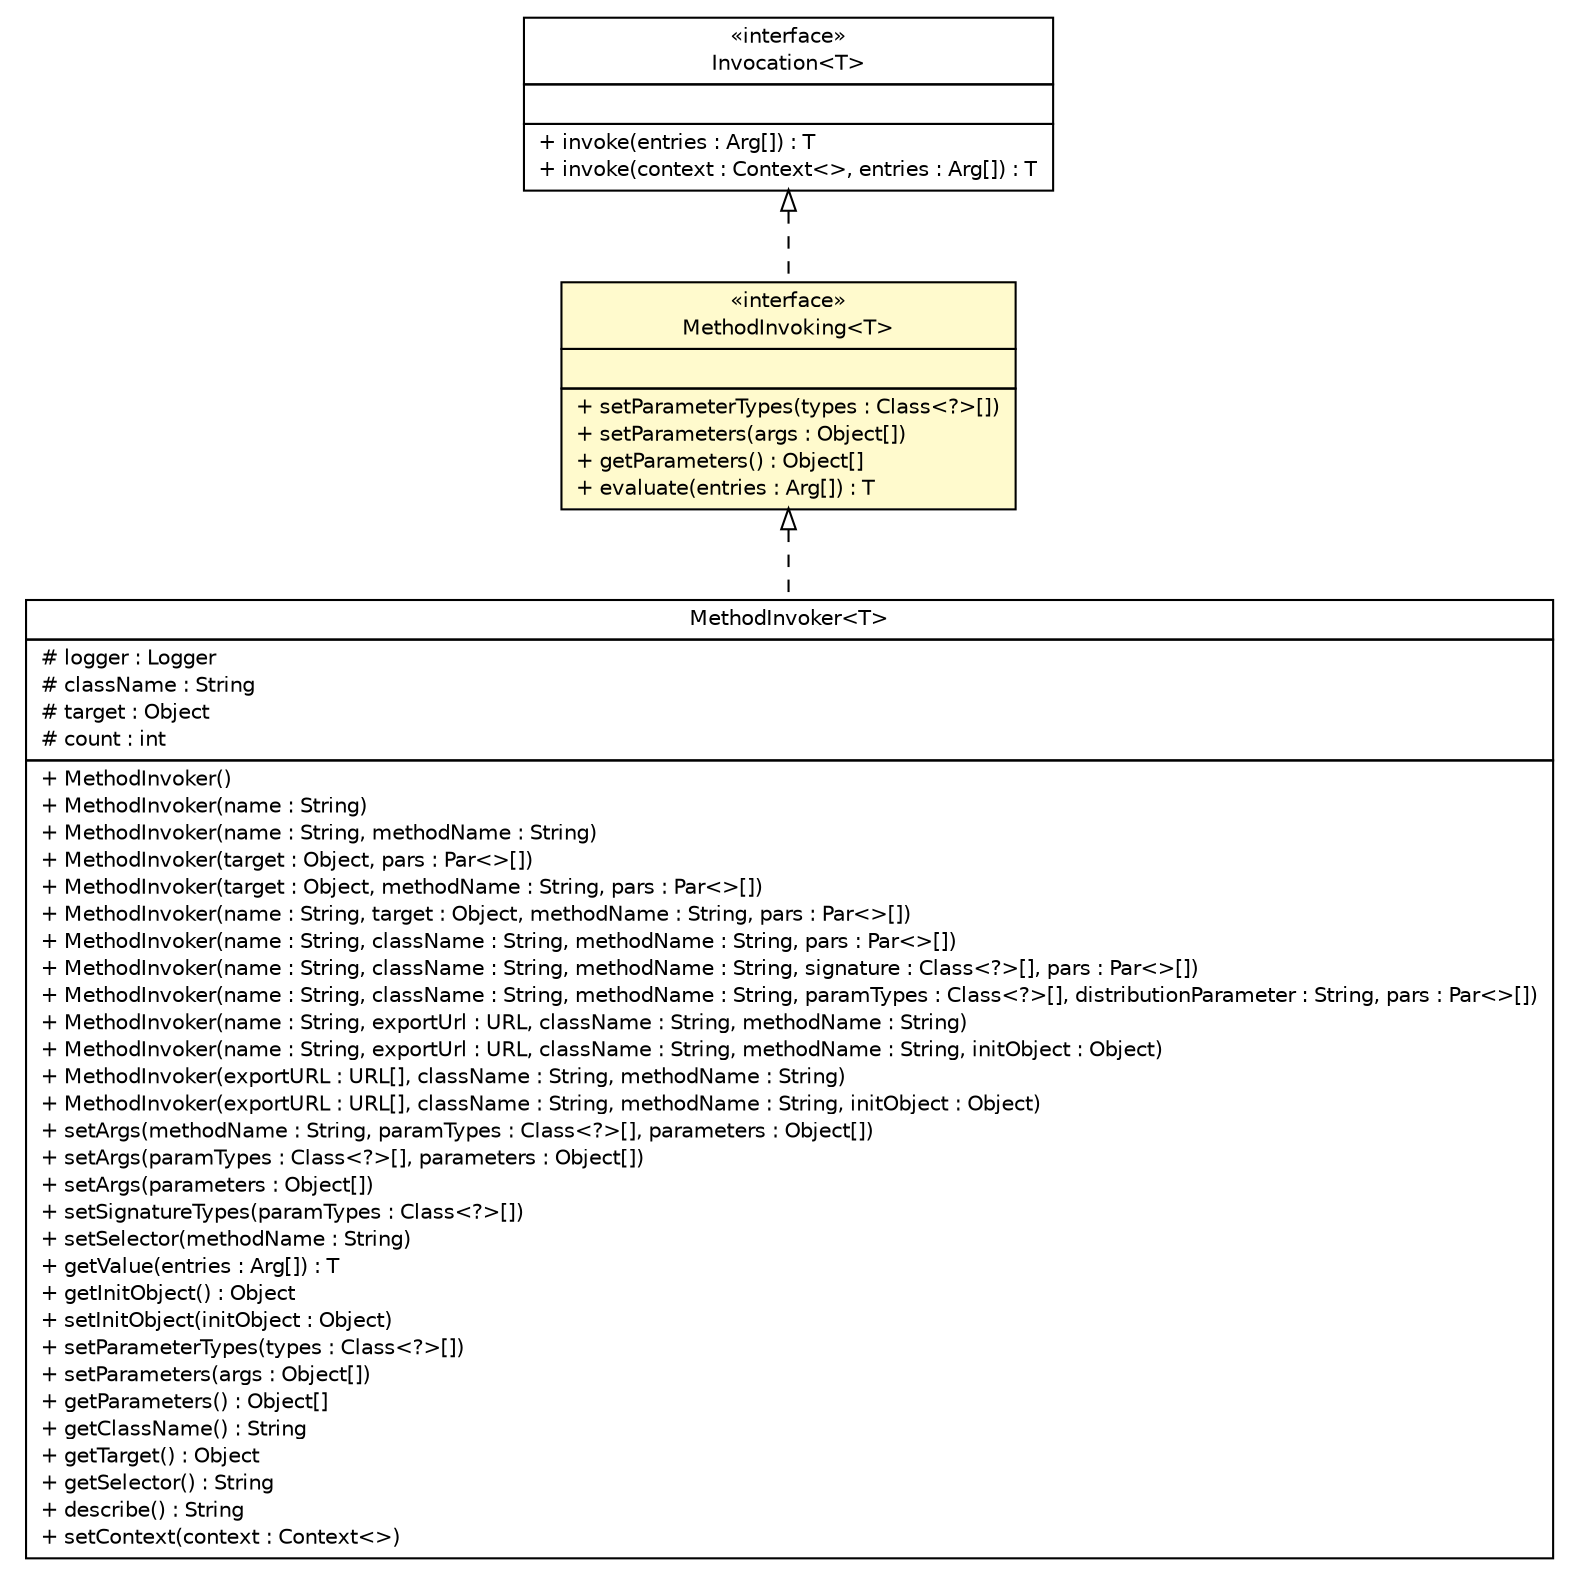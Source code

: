 #!/usr/local/bin/dot
#
# Class diagram 
# Generated by UMLGraph version R5_6 (http://www.umlgraph.org/)
#

digraph G {
	edge [fontname="Helvetica",fontsize=10,labelfontname="Helvetica",labelfontsize=10];
	node [fontname="Helvetica",fontsize=10,shape=plaintext];
	nodesep=0.25;
	ranksep=0.5;
	// sorcer.core.invoker.MethodInvoker<T>
	c286894 [label=<<table title="sorcer.core.invoker.MethodInvoker" border="0" cellborder="1" cellspacing="0" cellpadding="2" port="p" href="./MethodInvoker.html">
		<tr><td><table border="0" cellspacing="0" cellpadding="1">
<tr><td align="center" balign="center"> MethodInvoker&lt;T&gt; </td></tr>
		</table></td></tr>
		<tr><td><table border="0" cellspacing="0" cellpadding="1">
<tr><td align="left" balign="left"> # logger : Logger </td></tr>
<tr><td align="left" balign="left"> # className : String </td></tr>
<tr><td align="left" balign="left"> # target : Object </td></tr>
<tr><td align="left" balign="left"> # count : int </td></tr>
		</table></td></tr>
		<tr><td><table border="0" cellspacing="0" cellpadding="1">
<tr><td align="left" balign="left"> + MethodInvoker() </td></tr>
<tr><td align="left" balign="left"> + MethodInvoker(name : String) </td></tr>
<tr><td align="left" balign="left"> + MethodInvoker(name : String, methodName : String) </td></tr>
<tr><td align="left" balign="left"> + MethodInvoker(target : Object, pars : Par&lt;&gt;[]) </td></tr>
<tr><td align="left" balign="left"> + MethodInvoker(target : Object, methodName : String, pars : Par&lt;&gt;[]) </td></tr>
<tr><td align="left" balign="left"> + MethodInvoker(name : String, target : Object, methodName : String, pars : Par&lt;&gt;[]) </td></tr>
<tr><td align="left" balign="left"> + MethodInvoker(name : String, className : String, methodName : String, pars : Par&lt;&gt;[]) </td></tr>
<tr><td align="left" balign="left"> + MethodInvoker(name : String, className : String, methodName : String, signature : Class&lt;?&gt;[], pars : Par&lt;&gt;[]) </td></tr>
<tr><td align="left" balign="left"> + MethodInvoker(name : String, className : String, methodName : String, paramTypes : Class&lt;?&gt;[], distributionParameter : String, pars : Par&lt;&gt;[]) </td></tr>
<tr><td align="left" balign="left"> + MethodInvoker(name : String, exportUrl : URL, className : String, methodName : String) </td></tr>
<tr><td align="left" balign="left"> + MethodInvoker(name : String, exportUrl : URL, className : String, methodName : String, initObject : Object) </td></tr>
<tr><td align="left" balign="left"> + MethodInvoker(exportURL : URL[], className : String, methodName : String) </td></tr>
<tr><td align="left" balign="left"> + MethodInvoker(exportURL : URL[], className : String, methodName : String, initObject : Object) </td></tr>
<tr><td align="left" balign="left"> + setArgs(methodName : String, paramTypes : Class&lt;?&gt;[], parameters : Object[]) </td></tr>
<tr><td align="left" balign="left"> + setArgs(paramTypes : Class&lt;?&gt;[], parameters : Object[]) </td></tr>
<tr><td align="left" balign="left"> + setArgs(parameters : Object[]) </td></tr>
<tr><td align="left" balign="left"> + setSignatureTypes(paramTypes : Class&lt;?&gt;[]) </td></tr>
<tr><td align="left" balign="left"> + setSelector(methodName : String) </td></tr>
<tr><td align="left" balign="left"> + getValue(entries : Arg[]) : T </td></tr>
<tr><td align="left" balign="left"> + getInitObject() : Object </td></tr>
<tr><td align="left" balign="left"> + setInitObject(initObject : Object) </td></tr>
<tr><td align="left" balign="left"> + setParameterTypes(types : Class&lt;?&gt;[]) </td></tr>
<tr><td align="left" balign="left"> + setParameters(args : Object[]) </td></tr>
<tr><td align="left" balign="left"> + getParameters() : Object[] </td></tr>
<tr><td align="left" balign="left"> + getClassName() : String </td></tr>
<tr><td align="left" balign="left"> + getTarget() : Object </td></tr>
<tr><td align="left" balign="left"> + getSelector() : String </td></tr>
<tr><td align="left" balign="left"> + describe() : String </td></tr>
<tr><td align="left" balign="left"> + setContext(context : Context&lt;&gt;) </td></tr>
		</table></td></tr>
		</table>>, URL="./MethodInvoker.html", fontname="Helvetica", fontcolor="black", fontsize=10.0];
	// sorcer.core.invoker.MethodInvoking<T>
	c286907 [label=<<table title="sorcer.core.invoker.MethodInvoking" border="0" cellborder="1" cellspacing="0" cellpadding="2" port="p" bgcolor="lemonChiffon" href="./MethodInvoking.html">
		<tr><td><table border="0" cellspacing="0" cellpadding="1">
<tr><td align="center" balign="center"> &#171;interface&#187; </td></tr>
<tr><td align="center" balign="center"> MethodInvoking&lt;T&gt; </td></tr>
		</table></td></tr>
		<tr><td><table border="0" cellspacing="0" cellpadding="1">
<tr><td align="left" balign="left">  </td></tr>
		</table></td></tr>
		<tr><td><table border="0" cellspacing="0" cellpadding="1">
<tr><td align="left" balign="left"> + setParameterTypes(types : Class&lt;?&gt;[]) </td></tr>
<tr><td align="left" balign="left"> + setParameters(args : Object[]) </td></tr>
<tr><td align="left" balign="left"> + getParameters() : Object[] </td></tr>
<tr><td align="left" balign="left"> + evaluate(entries : Arg[]) : T </td></tr>
		</table></td></tr>
		</table>>, URL="./MethodInvoking.html", fontname="Helvetica", fontcolor="black", fontsize=10.0];
	// sorcer.service.Invocation<T>
	c286973 [label=<<table title="sorcer.service.Invocation" border="0" cellborder="1" cellspacing="0" cellpadding="2" port="p" href="../../service/Invocation.html">
		<tr><td><table border="0" cellspacing="0" cellpadding="1">
<tr><td align="center" balign="center"> &#171;interface&#187; </td></tr>
<tr><td align="center" balign="center"> Invocation&lt;T&gt; </td></tr>
		</table></td></tr>
		<tr><td><table border="0" cellspacing="0" cellpadding="1">
<tr><td align="left" balign="left">  </td></tr>
		</table></td></tr>
		<tr><td><table border="0" cellspacing="0" cellpadding="1">
<tr><td align="left" balign="left"> + invoke(entries : Arg[]) : T </td></tr>
<tr><td align="left" balign="left"> + invoke(context : Context&lt;&gt;, entries : Arg[]) : T </td></tr>
		</table></td></tr>
		</table>>, URL="../../service/Invocation.html", fontname="Helvetica", fontcolor="black", fontsize=10.0];
	//sorcer.core.invoker.MethodInvoker<T> implements sorcer.core.invoker.MethodInvoking<T>
	c286907:p -> c286894:p [dir=back,arrowtail=empty,style=dashed];
	//sorcer.core.invoker.MethodInvoking<T> implements sorcer.service.Invocation<T>
	c286973:p -> c286907:p [dir=back,arrowtail=empty,style=dashed];
}

